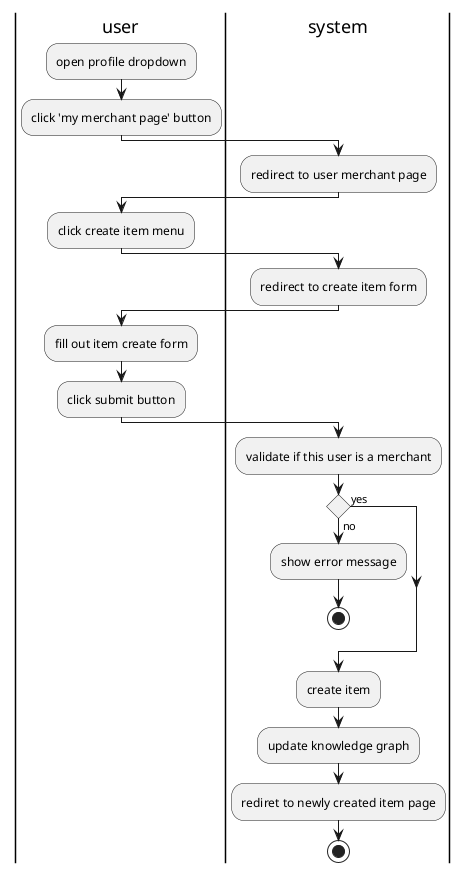 @startuml create item 
 
|user|
:open profile dropdown;
:click 'my merchant page' button;
|system|
:redirect to user merchant page;
|user|
:click create item menu;
|system|
:redirect to create item form;
|user|
:fill out item create form;
:click submit button;
|system|
:validate if this user is a merchant;
if () then (no)
    :show error message;
    stop
else (yes)
endif

:create item;
:update knowledge graph;
:rediret to newly created item page;
stop

@enduml